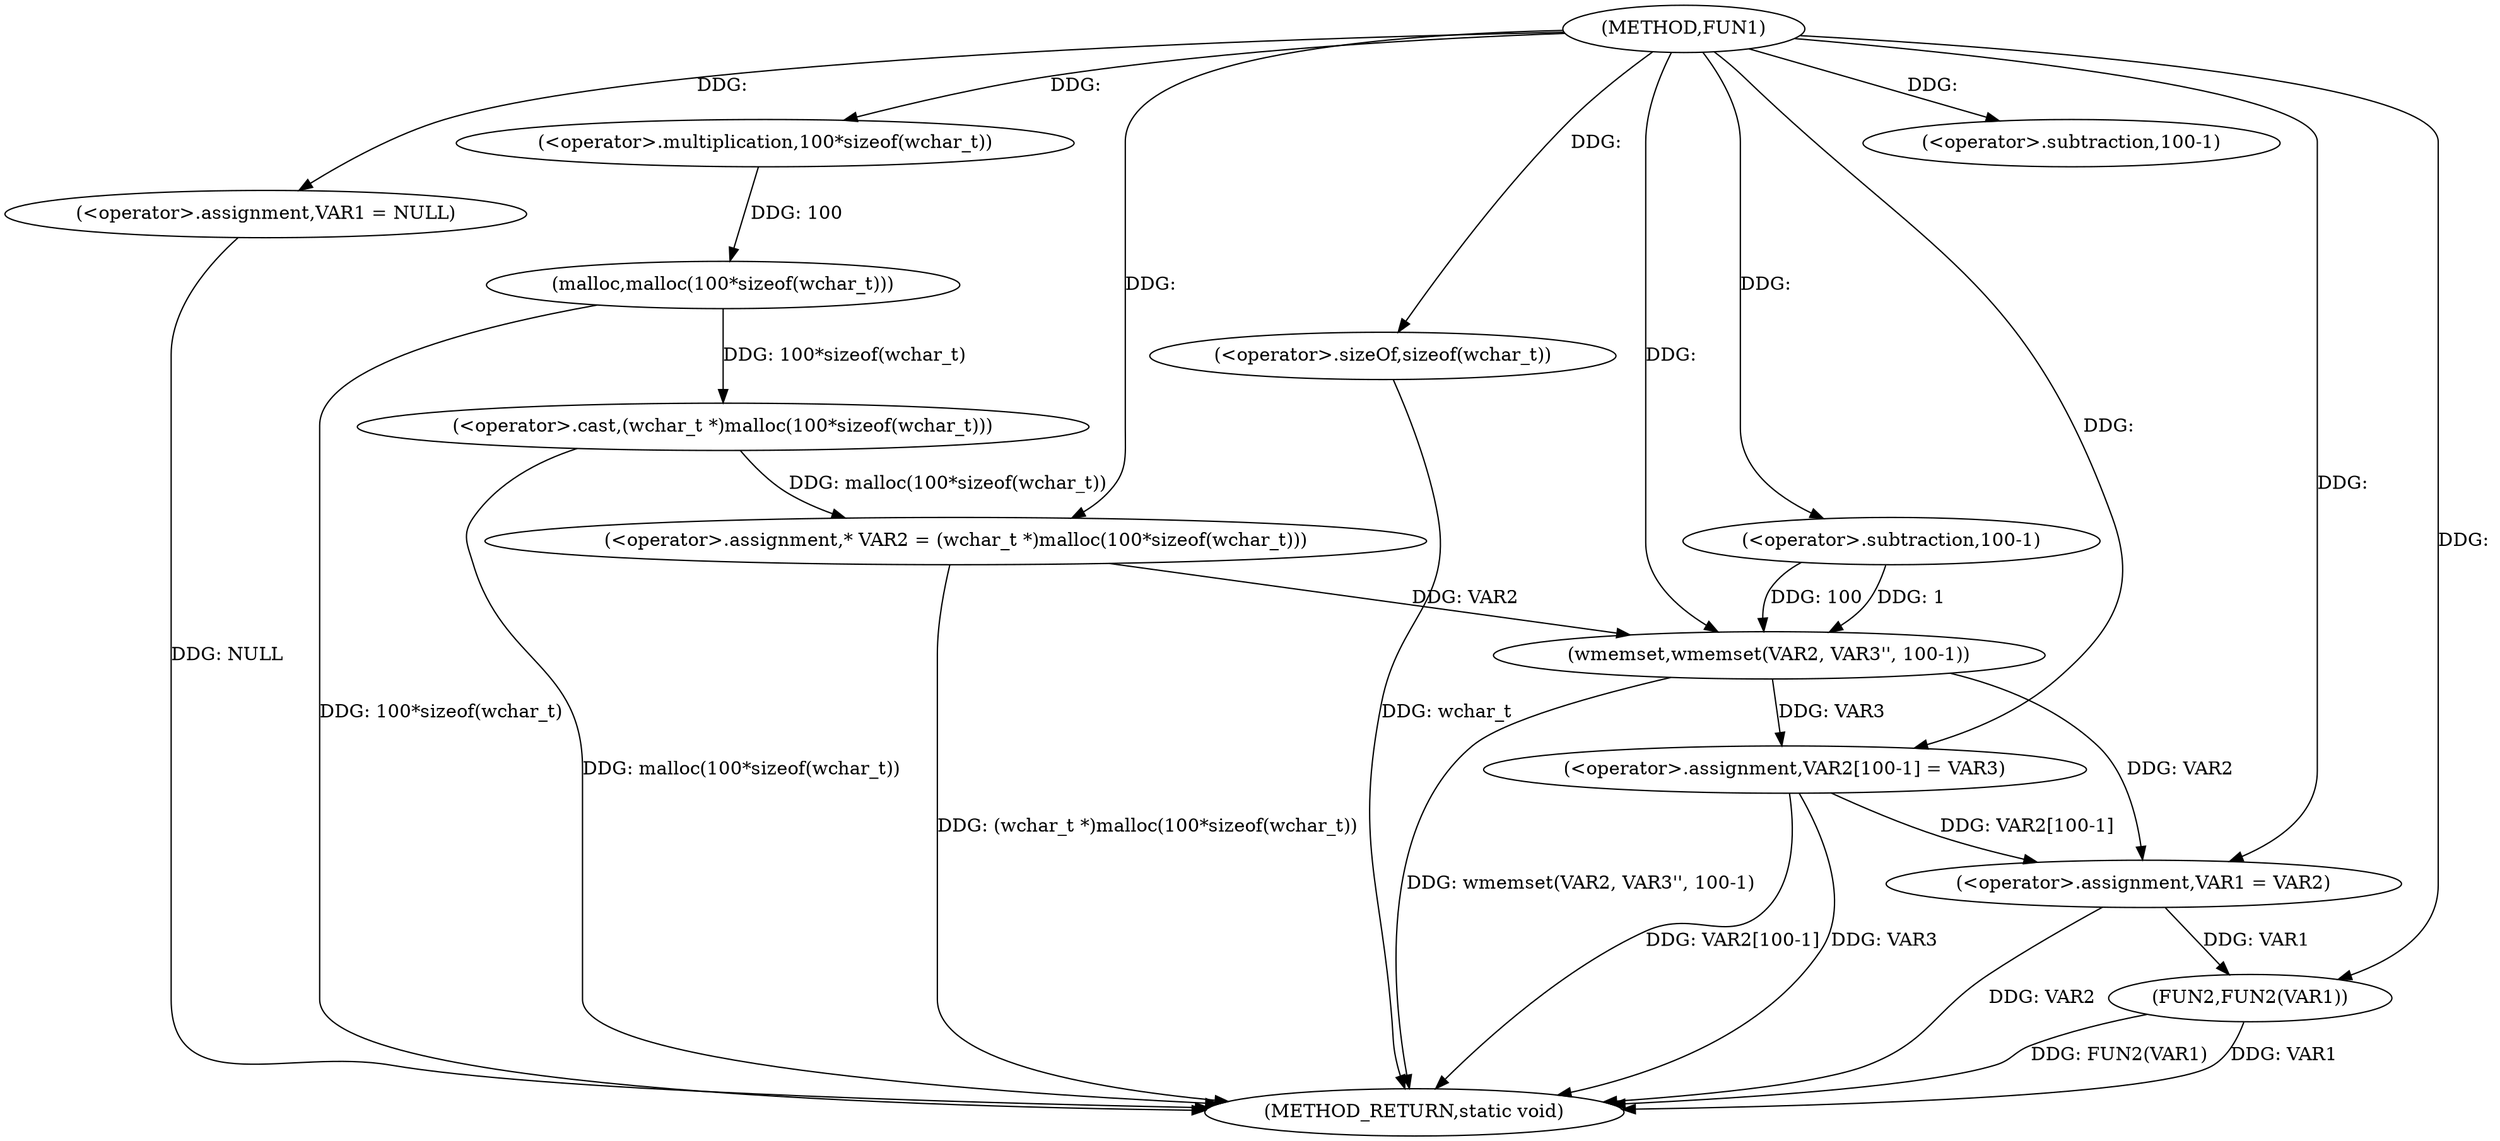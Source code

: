 digraph FUN1 {  
"1000100" [label = "(METHOD,FUN1)" ]
"1000135" [label = "(METHOD_RETURN,static void)" ]
"1000103" [label = "(<operator>.assignment,VAR1 = NULL)" ]
"1000108" [label = "(<operator>.assignment,* VAR2 = (wchar_t *)malloc(100*sizeof(wchar_t)))" ]
"1000110" [label = "(<operator>.cast,(wchar_t *)malloc(100*sizeof(wchar_t)))" ]
"1000112" [label = "(malloc,malloc(100*sizeof(wchar_t)))" ]
"1000113" [label = "(<operator>.multiplication,100*sizeof(wchar_t))" ]
"1000115" [label = "(<operator>.sizeOf,sizeof(wchar_t))" ]
"1000117" [label = "(wmemset,wmemset(VAR2, VAR3'', 100-1))" ]
"1000120" [label = "(<operator>.subtraction,100-1)" ]
"1000123" [label = "(<operator>.assignment,VAR2[100-1] = VAR3)" ]
"1000126" [label = "(<operator>.subtraction,100-1)" ]
"1000130" [label = "(<operator>.assignment,VAR1 = VAR2)" ]
"1000133" [label = "(FUN2,FUN2(VAR1))" ]
  "1000117" -> "1000135"  [ label = "DDG: wmemset(VAR2, VAR3'', 100-1)"] 
  "1000103" -> "1000135"  [ label = "DDG: NULL"] 
  "1000115" -> "1000135"  [ label = "DDG: wchar_t"] 
  "1000123" -> "1000135"  [ label = "DDG: VAR2[100-1]"] 
  "1000130" -> "1000135"  [ label = "DDG: VAR2"] 
  "1000123" -> "1000135"  [ label = "DDG: VAR3"] 
  "1000133" -> "1000135"  [ label = "DDG: VAR1"] 
  "1000133" -> "1000135"  [ label = "DDG: FUN2(VAR1)"] 
  "1000110" -> "1000135"  [ label = "DDG: malloc(100*sizeof(wchar_t))"] 
  "1000112" -> "1000135"  [ label = "DDG: 100*sizeof(wchar_t)"] 
  "1000108" -> "1000135"  [ label = "DDG: (wchar_t *)malloc(100*sizeof(wchar_t))"] 
  "1000100" -> "1000103"  [ label = "DDG: "] 
  "1000110" -> "1000108"  [ label = "DDG: malloc(100*sizeof(wchar_t))"] 
  "1000100" -> "1000108"  [ label = "DDG: "] 
  "1000112" -> "1000110"  [ label = "DDG: 100*sizeof(wchar_t)"] 
  "1000113" -> "1000112"  [ label = "DDG: 100"] 
  "1000100" -> "1000113"  [ label = "DDG: "] 
  "1000100" -> "1000115"  [ label = "DDG: "] 
  "1000108" -> "1000117"  [ label = "DDG: VAR2"] 
  "1000100" -> "1000117"  [ label = "DDG: "] 
  "1000120" -> "1000117"  [ label = "DDG: 100"] 
  "1000120" -> "1000117"  [ label = "DDG: 1"] 
  "1000100" -> "1000120"  [ label = "DDG: "] 
  "1000117" -> "1000123"  [ label = "DDG: VAR3"] 
  "1000100" -> "1000123"  [ label = "DDG: "] 
  "1000100" -> "1000126"  [ label = "DDG: "] 
  "1000117" -> "1000130"  [ label = "DDG: VAR2"] 
  "1000123" -> "1000130"  [ label = "DDG: VAR2[100-1]"] 
  "1000100" -> "1000130"  [ label = "DDG: "] 
  "1000130" -> "1000133"  [ label = "DDG: VAR1"] 
  "1000100" -> "1000133"  [ label = "DDG: "] 
}
